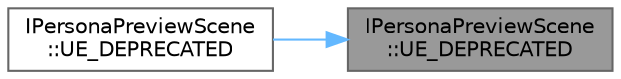 digraph "IPersonaPreviewScene::UE_DEPRECATED"
{
 // INTERACTIVE_SVG=YES
 // LATEX_PDF_SIZE
  bgcolor="transparent";
  edge [fontname=Helvetica,fontsize=10,labelfontname=Helvetica,labelfontsize=10];
  node [fontname=Helvetica,fontsize=10,shape=box,height=0.2,width=0.4];
  rankdir="RL";
  Node1 [id="Node000001",label="IPersonaPreviewScene\l::UE_DEPRECATED",height=0.2,width=0.4,color="gray40", fillcolor="grey60", style="filled", fontcolor="black",tooltip="Sets the selected bone on the preview component."];
  Node1 -> Node2 [id="edge1_Node000001_Node000002",dir="back",color="steelblue1",style="solid",tooltip=" "];
  Node2 [id="Node000002",label="IPersonaPreviewScene\l::UE_DEPRECATED",height=0.2,width=0.4,color="grey40", fillcolor="white", style="filled",URL="$d2/df1/classIPersonaPreviewScene.html#af6c58228088f176d790b28b49d84eca2",tooltip="Unregisters a delegate called when the currently selected bone has changed."];
}
